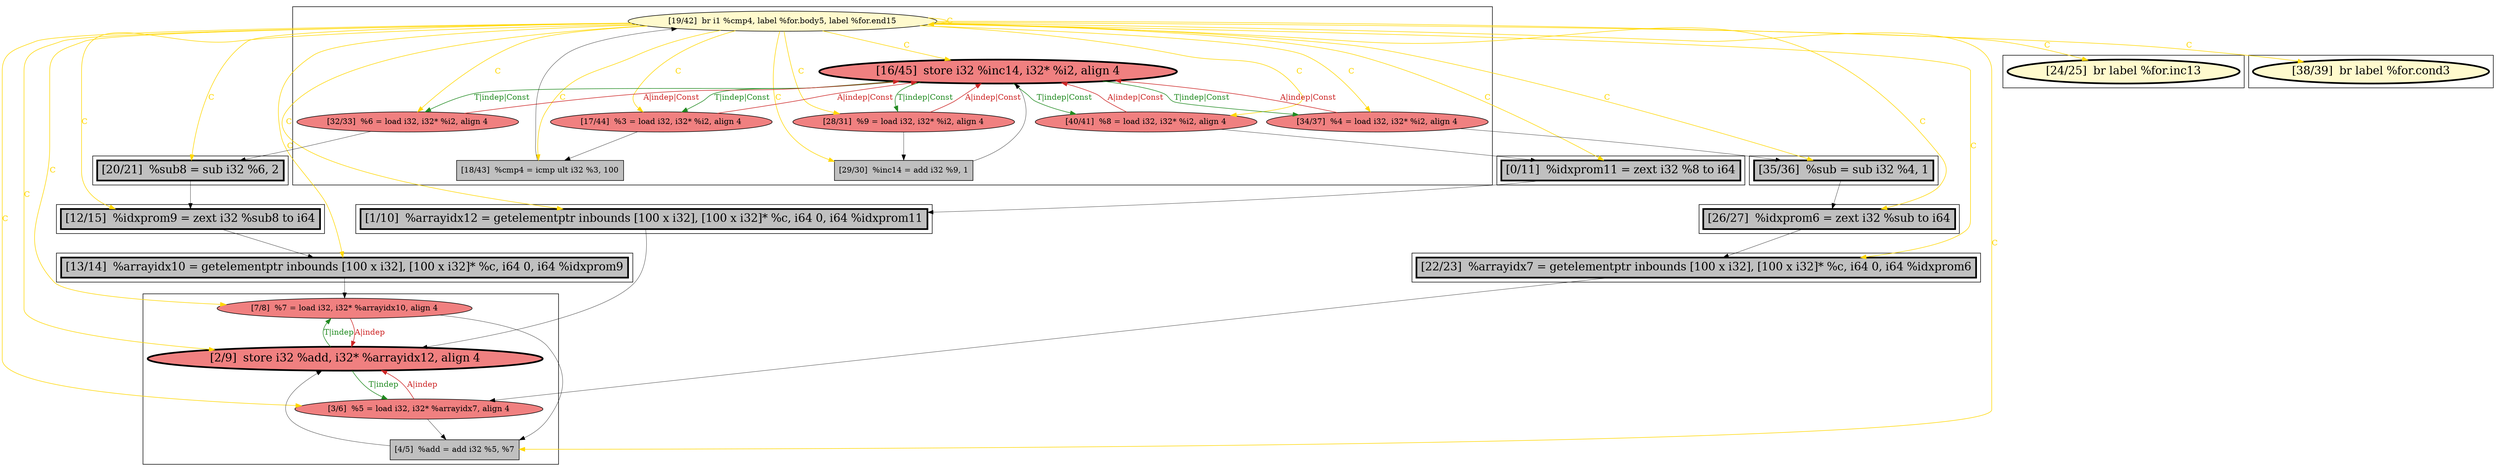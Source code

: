 
digraph G {



node388->node387 [style=solid,color=gold,label="C",penwidth=1.0,fontcolor=gold ]
node388->node391 [style=solid,color=gold,label="C",penwidth=1.0,fontcolor=gold ]
node389->node380 [style=solid,color=black,label="",penwidth=0.5,fontcolor=black ]
node394->node387 [style=solid,color=firebrick3,label="A|indep|Const",penwidth=1.0,fontcolor=firebrick3 ]
node394->node381 [style=solid,color=black,label="",penwidth=0.5,fontcolor=black ]
node392->node390 [style=solid,color=black,label="",penwidth=0.5,fontcolor=black ]
node387->node394 [style=solid,color=forestgreen,label="T|indep|Const",penwidth=1.0,fontcolor=forestgreen ]
node393->node387 [style=solid,color=firebrick3,label="A|indep|Const",penwidth=1.0,fontcolor=firebrick3 ]
node388->node375 [style=solid,color=gold,label="C",penwidth=1.0,fontcolor=gold ]
node377->node375 [style=solid,color=forestgreen,label="T|indep",penwidth=1.0,fontcolor=forestgreen ]
node375->node377 [style=solid,color=firebrick3,label="A|indep",penwidth=1.0,fontcolor=firebrick3 ]
node387->node386 [style=solid,color=forestgreen,label="T|indep|Const",penwidth=1.0,fontcolor=forestgreen ]
node377->node376 [style=solid,color=forestgreen,label="T|indep",penwidth=1.0,fontcolor=forestgreen ]
node375->node378 [style=solid,color=black,label="",penwidth=0.5,fontcolor=black ]
node388->node388 [style=solid,color=gold,label="C",penwidth=1.0,fontcolor=gold ]
node388->node386 [style=solid,color=gold,label="C",penwidth=1.0,fontcolor=gold ]
node386->node387 [style=solid,color=firebrick3,label="A|indep|Const",penwidth=1.0,fontcolor=firebrick3 ]
node388->node392 [style=solid,color=gold,label="C",penwidth=1.0,fontcolor=gold ]
node388->node390 [style=solid,color=gold,label="C",penwidth=1.0,fontcolor=gold ]
node390->node388 [style=solid,color=black,label="",penwidth=0.5,fontcolor=black ]
node388->node381 [style=solid,color=gold,label="C",penwidth=1.0,fontcolor=gold ]
node388->node393 [style=solid,color=gold,label="C",penwidth=1.0,fontcolor=gold ]
node388->node389 [style=solid,color=gold,label="C",penwidth=1.0,fontcolor=gold ]
node396->node384 [style=solid,color=black,label="",penwidth=0.5,fontcolor=black ]
node388->node383 [style=solid,color=gold,label="C",penwidth=1.0,fontcolor=gold ]
node378->node377 [style=solid,color=black,label="",penwidth=0.5,fontcolor=black ]
node388->node395 [style=solid,color=gold,label="C",penwidth=1.0,fontcolor=gold ]
node379->node377 [style=solid,color=black,label="",penwidth=0.5,fontcolor=black ]
node389->node387 [style=solid,color=firebrick3,label="A|indep|Const",penwidth=1.0,fontcolor=firebrick3 ]
node388->node397 [style=solid,color=gold,label="C",penwidth=1.0,fontcolor=gold ]
node397->node376 [style=solid,color=black,label="",penwidth=0.5,fontcolor=black ]
node388->node377 [style=solid,color=gold,label="C",penwidth=1.0,fontcolor=gold ]
node388->node384 [style=solid,color=gold,label="C",penwidth=1.0,fontcolor=gold ]
node388->node394 [style=solid,color=gold,label="C",penwidth=1.0,fontcolor=gold ]
node388->node385 [style=solid,color=gold,label="C",penwidth=1.0,fontcolor=gold ]
node380->node379 [style=solid,color=black,label="",penwidth=0.5,fontcolor=black ]
node387->node389 [style=solid,color=forestgreen,label="T|indep|Const",penwidth=1.0,fontcolor=forestgreen ]
node388->node379 [style=solid,color=gold,label="C",penwidth=1.0,fontcolor=gold ]
node388->node382 [style=solid,color=gold,label="C",penwidth=1.0,fontcolor=gold ]
node388->node396 [style=solid,color=gold,label="C",penwidth=1.0,fontcolor=gold ]
node388->node380 [style=solid,color=gold,label="C",penwidth=1.0,fontcolor=gold ]
node386->node391 [style=solid,color=black,label="",penwidth=0.5,fontcolor=black ]
node387->node393 [style=solid,color=forestgreen,label="T|indep|Const",penwidth=1.0,fontcolor=forestgreen ]
node388->node376 [style=solid,color=gold,label="C",penwidth=1.0,fontcolor=gold ]
node388->node378 [style=solid,color=gold,label="C",penwidth=1.0,fontcolor=gold ]
node383->node395 [style=solid,color=black,label="",penwidth=0.5,fontcolor=black ]
node393->node383 [style=solid,color=black,label="",penwidth=0.5,fontcolor=black ]
node376->node378 [style=solid,color=black,label="",penwidth=0.5,fontcolor=black ]
node392->node387 [style=solid,color=firebrick3,label="A|indep|Const",penwidth=1.0,fontcolor=firebrick3 ]
node395->node397 [style=solid,color=black,label="",penwidth=0.5,fontcolor=black ]
node381->node396 [style=solid,color=black,label="",penwidth=0.5,fontcolor=black ]
node387->node392 [style=solid,color=forestgreen,label="T|indep|Const",penwidth=1.0,fontcolor=forestgreen ]
node391->node387 [style=solid,color=black,label="",penwidth=0.5,fontcolor=black ]
node384->node375 [style=solid,color=black,label="",penwidth=0.5,fontcolor=black ]
node376->node377 [style=solid,color=firebrick3,label="A|indep",penwidth=1.0,fontcolor=firebrick3 ]


subgraph cluster11 {


node397 [penwidth=3.0,fontsize=20,fillcolor=grey,label="[22/23]  %arrayidx7 = getelementptr inbounds [100 x i32], [100 x i32]* %c, i64 0, i64 %idxprom6",shape=rectangle,style=filled ]



}

subgraph cluster10 {


node396 [penwidth=3.0,fontsize=20,fillcolor=grey,label="[12/15]  %idxprom9 = zext i32 %sub8 to i64",shape=rectangle,style=filled ]



}

subgraph cluster9 {


node395 [penwidth=3.0,fontsize=20,fillcolor=grey,label="[26/27]  %idxprom6 = zext i32 %sub to i64",shape=rectangle,style=filled ]



}

subgraph cluster8 {


node394 [fillcolor=lightcoral,label="[32/33]  %6 = load i32, i32* %i2, align 4",shape=ellipse,style=filled ]
node393 [fillcolor=lightcoral,label="[34/37]  %4 = load i32, i32* %i2, align 4",shape=ellipse,style=filled ]
node392 [fillcolor=lightcoral,label="[17/44]  %3 = load i32, i32* %i2, align 4",shape=ellipse,style=filled ]
node386 [fillcolor=lightcoral,label="[28/31]  %9 = load i32, i32* %i2, align 4",shape=ellipse,style=filled ]
node387 [penwidth=3.0,fontsize=20,fillcolor=lightcoral,label="[16/45]  store i32 %inc14, i32* %i2, align 4",shape=ellipse,style=filled ]
node391 [fillcolor=grey,label="[29/30]  %inc14 = add i32 %9, 1",shape=rectangle,style=filled ]
node388 [fillcolor=lemonchiffon,label="[19/42]  br i1 %cmp4, label %for.body5, label %for.end15",shape=ellipse,style=filled ]
node389 [fillcolor=lightcoral,label="[40/41]  %8 = load i32, i32* %i2, align 4",shape=ellipse,style=filled ]
node390 [fillcolor=grey,label="[18/43]  %cmp4 = icmp ult i32 %3, 100",shape=rectangle,style=filled ]



}

subgraph cluster7 {


node385 [penwidth=3.0,fontsize=20,fillcolor=lemonchiffon,label="[24/25]  br label %for.inc13",shape=ellipse,style=filled ]



}

subgraph cluster6 {


node384 [penwidth=3.0,fontsize=20,fillcolor=grey,label="[13/14]  %arrayidx10 = getelementptr inbounds [100 x i32], [100 x i32]* %c, i64 0, i64 %idxprom9",shape=rectangle,style=filled ]



}

subgraph cluster0 {


node378 [fillcolor=grey,label="[4/5]  %add = add i32 %5, %7",shape=rectangle,style=filled ]
node377 [penwidth=3.0,fontsize=20,fillcolor=lightcoral,label="[2/9]  store i32 %add, i32* %arrayidx12, align 4",shape=ellipse,style=filled ]
node375 [fillcolor=lightcoral,label="[7/8]  %7 = load i32, i32* %arrayidx10, align 4",shape=ellipse,style=filled ]
node376 [fillcolor=lightcoral,label="[3/6]  %5 = load i32, i32* %arrayidx7, align 4",shape=ellipse,style=filled ]



}

subgraph cluster5 {


node383 [penwidth=3.0,fontsize=20,fillcolor=grey,label="[35/36]  %sub = sub i32 %4, 1",shape=rectangle,style=filled ]



}

subgraph cluster1 {


node379 [penwidth=3.0,fontsize=20,fillcolor=grey,label="[1/10]  %arrayidx12 = getelementptr inbounds [100 x i32], [100 x i32]* %c, i64 0, i64 %idxprom11",shape=rectangle,style=filled ]



}

subgraph cluster2 {


node380 [penwidth=3.0,fontsize=20,fillcolor=grey,label="[0/11]  %idxprom11 = zext i32 %8 to i64",shape=rectangle,style=filled ]



}

subgraph cluster3 {


node381 [penwidth=3.0,fontsize=20,fillcolor=grey,label="[20/21]  %sub8 = sub i32 %6, 2",shape=rectangle,style=filled ]



}

subgraph cluster4 {


node382 [penwidth=3.0,fontsize=20,fillcolor=lemonchiffon,label="[38/39]  br label %for.cond3",shape=ellipse,style=filled ]



}

}
